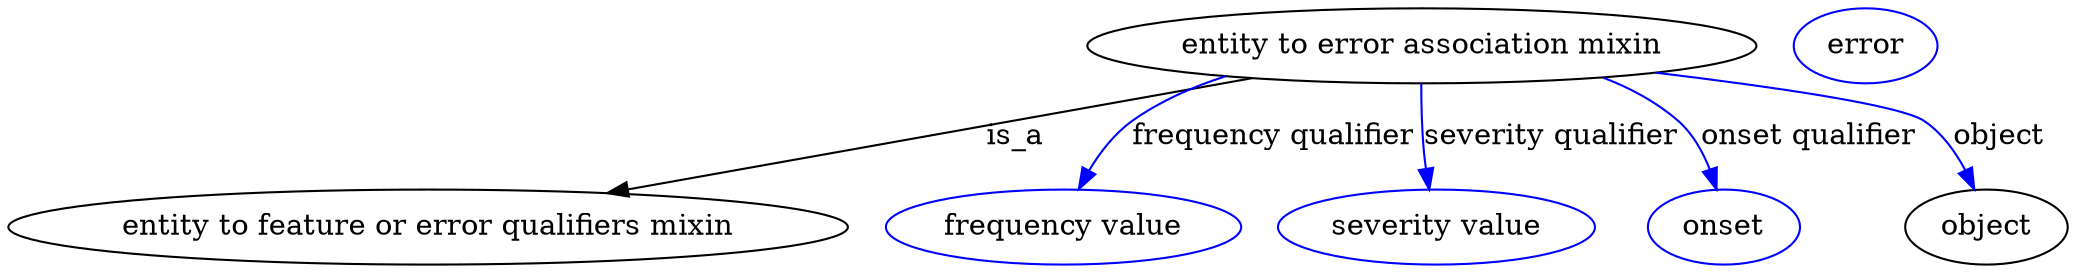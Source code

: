digraph {
	graph [bb="0,0,987.48,123"];
	node [label="\N"];
	"entity to error association mixin"	[height=0.5,
		label="entity to error association mixin",
		pos="677.48,105",
		width=4.4593];
	"entity to feature or error qualifiers mixin"	[height=0.5,
		pos="201.48,18",
		width=5.5967];
	"entity to error association mixin" -> "entity to feature or error qualifiers mixin"	[label=is_a,
		lp="482.48,61.5",
		pos="e,287.15,34.299 595.93,89.436 513.04,74.636 384.72,51.72 297.1,36.074"];
	"frequency qualifier"	[color=blue,
		height=0.5,
		label="frequency value",
		pos="506.48,18",
		width=2.3651];
	"entity to error association mixin" -> "frequency qualifier"	[color=blue,
		label="frequency qualifier",
		lp="605.48,61.5",
		pos="e,513.13,36.262 581.58,90.536 565.9,85.473 550.54,78.525 537.48,69 529.24,62.987 522.71,54.055 517.81,45.398",
		style=solid];
	"severity qualifier"	[color=blue,
		height=0.5,
		label="severity value",
		pos="685.48,18",
		width=2.1123];
	"entity to error association mixin" -> "severity qualifier"	[color=blue,
		label="severity qualifier",
		lp="739.48,61.5",
		pos="e,681.45,35.996 677.08,86.827 677.03,77.157 677.3,64.875 678.48,54 678.76,51.413 679.14,48.732 679.58,46.059",
		style=solid];
	"onset qualifier"	[color=blue,
		height=0.5,
		label=onset,
		pos="822.48,18",
		width=1.011];
	"entity to error association mixin" -> "onset qualifier"	[color=blue,
		label="onset qualifier",
		lp="862.98,61.5",
		pos="e,818.92,36.074 764.45,89.744 777.54,84.759 790.1,78.043 800.48,69 807.47,62.91 812.33,54.181 815.67,45.716",
		style=solid];
	object	[height=0.5,
		pos="948.48,18",
		width=1.0832];
	"entity to error association mixin" -> object	[color=blue,
		label=object,
		lp="954.48,61.5",
		pos="e,942.65,36.142 789.87,92.082 847.2,85.213 907.24,76.482 918.48,69 927.11,63.255 933.64,54.103 938.36,45.191",
		style=solid];
	"entity to error association mixin_object"	[color=blue,
		height=0.5,
		label=error,
		pos="890.48,105",
		width=0.95686];
}
